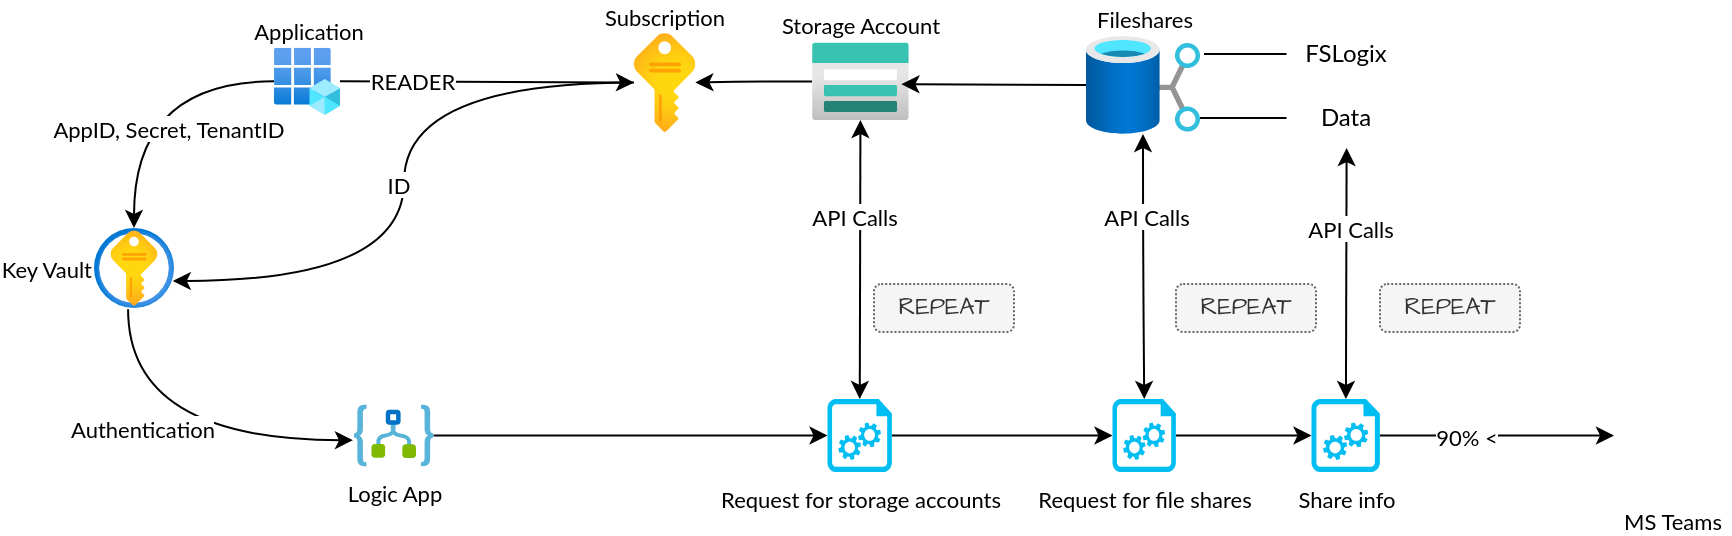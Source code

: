 <mxfile version="16.4.0" type="github">
  <diagram id="nXnR8lUNj0mGzX4g0C_C" name="Page-1">
    <mxGraphModel dx="2902" dy="849" grid="1" gridSize="10" guides="1" tooltips="1" connect="1" arrows="1" fold="1" page="1" pageScale="1" pageWidth="827" pageHeight="1169" math="0" shadow="0">
      <root>
        <mxCell id="0" />
        <mxCell id="1" parent="0" />
        <mxCell id="4Y34ImJFYAZYyXCG5VLT-4" style="edgeStyle=orthogonalEdgeStyle;orthogonalLoop=1;jettySize=auto;html=1;fontFamily=Lato;fontSource=https%3A%2F%2Ffonts.googleapis.com%2Fcss%3Ffamily%3DLato;curved=1;" edge="1" parent="1" source="4Y34ImJFYAZYyXCG5VLT-1" target="4Y34ImJFYAZYyXCG5VLT-3">
          <mxGeometry relative="1" as="geometry" />
        </mxCell>
        <mxCell id="4Y34ImJFYAZYyXCG5VLT-6" value="READER" style="edgeLabel;html=1;align=center;verticalAlign=bottom;resizable=0;points=[];fontFamily=Lato;labelPosition=center;verticalLabelPosition=top;" vertex="1" connectable="0" parent="4Y34ImJFYAZYyXCG5VLT-4">
          <mxGeometry x="-0.516" y="-8" relative="1" as="geometry">
            <mxPoint as="offset" />
          </mxGeometry>
        </mxCell>
        <mxCell id="4Y34ImJFYAZYyXCG5VLT-23" style="edgeStyle=orthogonalEdgeStyle;curved=1;orthogonalLoop=1;jettySize=auto;html=1;fontFamily=Lato;fontSource=https%3A%2F%2Ffonts.googleapis.com%2Fcss%3Ffamily%3DLato;" edge="1" parent="1" source="4Y34ImJFYAZYyXCG5VLT-1" target="4Y34ImJFYAZYyXCG5VLT-22">
          <mxGeometry relative="1" as="geometry" />
        </mxCell>
        <mxCell id="4Y34ImJFYAZYyXCG5VLT-24" value="AppID, Secret, TenantID" style="edgeLabel;html=1;align=center;verticalAlign=middle;resizable=0;points=[];fontFamily=Lato;" vertex="1" connectable="0" parent="4Y34ImJFYAZYyXCG5VLT-23">
          <mxGeometry x="0.295" y="17" relative="1" as="geometry">
            <mxPoint as="offset" />
          </mxGeometry>
        </mxCell>
        <mxCell id="4Y34ImJFYAZYyXCG5VLT-1" value="Application" style="aspect=fixed;html=1;points=[];align=center;image;fontSize=11;image=img/lib/azure2/identity/App_Registrations.svg;labelPosition=center;verticalLabelPosition=top;verticalAlign=bottom;fontFamily=Lato;fontSource=https%3A%2F%2Ffonts.googleapis.com%2Fcss%3Ffamily%3DLato;" vertex="1" parent="1">
          <mxGeometry x="80" y="239.86" width="33" height="33.52" as="geometry" />
        </mxCell>
        <mxCell id="4Y34ImJFYAZYyXCG5VLT-25" style="edgeStyle=orthogonalEdgeStyle;curved=1;orthogonalLoop=1;jettySize=auto;html=1;entryX=0.985;entryY=0.662;entryDx=0;entryDy=0;entryPerimeter=0;fontFamily=Lato;fontSource=https%3A%2F%2Ffonts.googleapis.com%2Fcss%3Ffamily%3DLato;" edge="1" parent="1" source="4Y34ImJFYAZYyXCG5VLT-3" target="4Y34ImJFYAZYyXCG5VLT-22">
          <mxGeometry relative="1" as="geometry" />
        </mxCell>
        <mxCell id="4Y34ImJFYAZYyXCG5VLT-26" value="ID" style="edgeLabel;html=1;align=center;verticalAlign=middle;resizable=0;points=[];fontFamily=Lato;" vertex="1" connectable="0" parent="4Y34ImJFYAZYyXCG5VLT-25">
          <mxGeometry x="0.005" y="-3" relative="1" as="geometry">
            <mxPoint as="offset" />
          </mxGeometry>
        </mxCell>
        <mxCell id="4Y34ImJFYAZYyXCG5VLT-3" value="Subscription" style="aspect=fixed;html=1;points=[];align=center;image;fontSize=11;image=img/lib/azure2/general/Subscriptions.svg;fontFamily=Lato;fontSource=https%3A%2F%2Ffonts.googleapis.com%2Fcss%3Ffamily%3DLato;labelPosition=center;verticalLabelPosition=top;verticalAlign=bottom;" vertex="1" parent="1">
          <mxGeometry x="260" y="232.5" width="30.68" height="49.5" as="geometry" />
        </mxCell>
        <mxCell id="4Y34ImJFYAZYyXCG5VLT-9" style="edgeStyle=orthogonalEdgeStyle;curved=1;orthogonalLoop=1;jettySize=auto;html=1;fontFamily=Lato;fontSource=https%3A%2F%2Ffonts.googleapis.com%2Fcss%3Ffamily%3DLato;" edge="1" parent="1" source="4Y34ImJFYAZYyXCG5VLT-7" target="4Y34ImJFYAZYyXCG5VLT-3">
          <mxGeometry relative="1" as="geometry" />
        </mxCell>
        <mxCell id="4Y34ImJFYAZYyXCG5VLT-31" style="edgeStyle=orthogonalEdgeStyle;curved=1;orthogonalLoop=1;jettySize=auto;html=1;entryX=0.5;entryY=0;entryDx=0;entryDy=0;entryPerimeter=0;fontFamily=Lato;fontSource=https%3A%2F%2Ffonts.googleapis.com%2Fcss%3Ffamily%3DLato;startArrow=classic;startFill=1;" edge="1" parent="1" source="4Y34ImJFYAZYyXCG5VLT-7" target="4Y34ImJFYAZYyXCG5VLT-21">
          <mxGeometry relative="1" as="geometry" />
        </mxCell>
        <mxCell id="4Y34ImJFYAZYyXCG5VLT-52" value="API Calls" style="edgeLabel;html=1;align=center;verticalAlign=middle;resizable=0;points=[];fontSize=11;fontFamily=Lato;" vertex="1" connectable="0" parent="4Y34ImJFYAZYyXCG5VLT-31">
          <mxGeometry x="-0.313" y="-3" relative="1" as="geometry">
            <mxPoint as="offset" />
          </mxGeometry>
        </mxCell>
        <mxCell id="4Y34ImJFYAZYyXCG5VLT-7" value="Storage Account" style="aspect=fixed;html=1;points=[];align=center;image;fontSize=11;image=img/lib/azure2/storage/Storage_Accounts.svg;fontFamily=Lato;fontSource=https%3A%2F%2Ffonts.googleapis.com%2Fcss%3Ffamily%3DLato;labelPosition=center;verticalLabelPosition=top;verticalAlign=bottom;" vertex="1" parent="1">
          <mxGeometry x="349" y="237.25" width="48.44" height="38.75" as="geometry" />
        </mxCell>
        <mxCell id="4Y34ImJFYAZYyXCG5VLT-18" style="edgeStyle=orthogonalEdgeStyle;curved=1;orthogonalLoop=1;jettySize=auto;html=1;entryX=0.923;entryY=0.538;entryDx=0;entryDy=0;entryPerimeter=0;fontFamily=Lato;fontSource=https%3A%2F%2Ffonts.googleapis.com%2Fcss%3Ffamily%3DLato;" edge="1" parent="1" source="4Y34ImJFYAZYyXCG5VLT-8" target="4Y34ImJFYAZYyXCG5VLT-7">
          <mxGeometry relative="1" as="geometry" />
        </mxCell>
        <mxCell id="4Y34ImJFYAZYyXCG5VLT-30" style="edgeStyle=orthogonalEdgeStyle;curved=1;orthogonalLoop=1;jettySize=auto;html=1;entryX=0;entryY=0.5;entryDx=0;entryDy=0;entryPerimeter=0;fontFamily=Lato;fontSource=https%3A%2F%2Ffonts.googleapis.com%2Fcss%3Ffamily%3DLato;" edge="1" parent="1" source="4Y34ImJFYAZYyXCG5VLT-20" target="4Y34ImJFYAZYyXCG5VLT-21">
          <mxGeometry relative="1" as="geometry" />
        </mxCell>
        <mxCell id="4Y34ImJFYAZYyXCG5VLT-20" value="Logic App" style="sketch=0;aspect=fixed;html=1;points=[];align=center;image;fontSize=11;image=img/lib/mscae/Logic_Apps.svg;fontFamily=Lato;fontSource=https%3A%2F%2Ffonts.googleapis.com%2Fcss%3Ffamily%3DLato;" vertex="1" parent="1">
          <mxGeometry x="120" y="418.25" width="39.74" height="31" as="geometry" />
        </mxCell>
        <mxCell id="4Y34ImJFYAZYyXCG5VLT-33" value="" style="edgeStyle=orthogonalEdgeStyle;curved=1;orthogonalLoop=1;jettySize=auto;html=1;fontFamily=Lato;fontSource=https%3A%2F%2Ffonts.googleapis.com%2Fcss%3Ffamily%3DLato;" edge="1" parent="1" source="4Y34ImJFYAZYyXCG5VLT-21" target="4Y34ImJFYAZYyXCG5VLT-32">
          <mxGeometry relative="1" as="geometry" />
        </mxCell>
        <mxCell id="4Y34ImJFYAZYyXCG5VLT-21" value="Request for storage accounts" style="verticalLabelPosition=bottom;html=1;verticalAlign=top;align=center;strokeColor=none;fillColor=#00BEF2;shape=mxgraph.azure.startup_task;pointerEvents=1;fontFamily=Lato;fontSource=https%3A%2F%2Ffonts.googleapis.com%2Fcss%3Ffamily%3DLato;fontSize=11;" vertex="1" parent="1">
          <mxGeometry x="356.75" y="415.5" width="32.25" height="36.5" as="geometry" />
        </mxCell>
        <mxCell id="4Y34ImJFYAZYyXCG5VLT-28" style="edgeStyle=orthogonalEdgeStyle;curved=1;orthogonalLoop=1;jettySize=auto;html=1;entryX=-0.013;entryY=0.576;entryDx=0;entryDy=0;entryPerimeter=0;fontFamily=Lato;fontSource=https%3A%2F%2Ffonts.googleapis.com%2Fcss%3Ffamily%3DLato;exitX=0.426;exitY=1.015;exitDx=0;exitDy=0;exitPerimeter=0;" edge="1" parent="1" source="4Y34ImJFYAZYyXCG5VLT-22" target="4Y34ImJFYAZYyXCG5VLT-20">
          <mxGeometry relative="1" as="geometry" />
        </mxCell>
        <mxCell id="4Y34ImJFYAZYyXCG5VLT-29" value="Authentication" style="edgeLabel;html=1;align=center;verticalAlign=middle;resizable=0;points=[];fontFamily=Lato;" vertex="1" connectable="0" parent="4Y34ImJFYAZYyXCG5VLT-28">
          <mxGeometry x="-0.335" y="7" relative="1" as="geometry">
            <mxPoint as="offset" />
          </mxGeometry>
        </mxCell>
        <mxCell id="4Y34ImJFYAZYyXCG5VLT-22" value="Key Vault" style="aspect=fixed;html=1;points=[];align=right;image;fontSize=11;image=img/lib/azure2/security/Key_Vaults.svg;fontFamily=Lato;fontSource=https%3A%2F%2Ffonts.googleapis.com%2Fcss%3Ffamily%3DLato;labelPosition=left;verticalLabelPosition=middle;verticalAlign=middle;" vertex="1" parent="1">
          <mxGeometry x="-10" y="330" width="40" height="40" as="geometry" />
        </mxCell>
        <mxCell id="4Y34ImJFYAZYyXCG5VLT-36" value="" style="edgeStyle=orthogonalEdgeStyle;curved=1;orthogonalLoop=1;jettySize=auto;html=1;fontFamily=Lato;fontSource=https%3A%2F%2Ffonts.googleapis.com%2Fcss%3Ffamily%3DLato;startArrow=none;startFill=0;" edge="1" parent="1" source="4Y34ImJFYAZYyXCG5VLT-32" target="4Y34ImJFYAZYyXCG5VLT-35">
          <mxGeometry relative="1" as="geometry" />
        </mxCell>
        <mxCell id="4Y34ImJFYAZYyXCG5VLT-32" value="Request for file shares" style="verticalLabelPosition=bottom;html=1;verticalAlign=top;align=center;strokeColor=none;fillColor=#00BEF2;shape=mxgraph.azure.startup_task;pointerEvents=1;fontFamily=Lato;fontSource=https%3A%2F%2Ffonts.googleapis.com%2Fcss%3Ffamily%3DLato;fontSize=11;" vertex="1" parent="1">
          <mxGeometry x="499.25" y="415.5" width="31.75" height="36.5" as="geometry" />
        </mxCell>
        <mxCell id="4Y34ImJFYAZYyXCG5VLT-34" style="edgeStyle=orthogonalEdgeStyle;curved=1;orthogonalLoop=1;jettySize=auto;html=1;entryX=0.5;entryY=0;entryDx=0;entryDy=0;entryPerimeter=0;fontFamily=Lato;fontSource=https%3A%2F%2Ffonts.googleapis.com%2Fcss%3Ffamily%3DLato;startArrow=classic;startFill=1;" edge="1" parent="1" source="4Y34ImJFYAZYyXCG5VLT-8" target="4Y34ImJFYAZYyXCG5VLT-32">
          <mxGeometry relative="1" as="geometry" />
        </mxCell>
        <mxCell id="4Y34ImJFYAZYyXCG5VLT-53" value="API Calls" style="edgeLabel;html=1;align=center;verticalAlign=middle;resizable=0;points=[];fontSize=11;fontFamily=Lato;" vertex="1" connectable="0" parent="4Y34ImJFYAZYyXCG5VLT-34">
          <mxGeometry x="-0.384" y="1" relative="1" as="geometry">
            <mxPoint as="offset" />
          </mxGeometry>
        </mxCell>
        <mxCell id="4Y34ImJFYAZYyXCG5VLT-8" value="Fileshares" style="aspect=fixed;html=1;points=[];align=center;image;fontSize=11;image=img/lib/azure2/storage/Data_Shares.svg;fontFamily=Lato;fontSource=https%3A%2F%2Ffonts.googleapis.com%2Fcss%3Ffamily%3DLato;labelPosition=center;verticalLabelPosition=top;verticalAlign=bottom;" vertex="1" parent="1">
          <mxGeometry x="486" y="234" width="57.02" height="49" as="geometry" />
        </mxCell>
        <mxCell id="4Y34ImJFYAZYyXCG5VLT-50" style="edgeStyle=orthogonalEdgeStyle;curved=1;orthogonalLoop=1;jettySize=auto;html=1;entryX=1.035;entryY=0.184;entryDx=0;entryDy=0;entryPerimeter=0;fontFamily=Lato;fontSource=https%3A%2F%2Ffonts.googleapis.com%2Fcss%3Ffamily%3DLato;startArrow=none;startFill=0;endArrow=none;endFill=0;" edge="1" parent="1" source="4Y34ImJFYAZYyXCG5VLT-11" target="4Y34ImJFYAZYyXCG5VLT-8">
          <mxGeometry relative="1" as="geometry" />
        </mxCell>
        <mxCell id="4Y34ImJFYAZYyXCG5VLT-11" value="FSLogix" style="text;html=1;strokeColor=none;fillColor=none;align=center;verticalAlign=middle;whiteSpace=wrap;rounded=0;fontFamily=Lato;fontSource=https%3A%2F%2Ffonts.googleapis.com%2Fcss%3Ffamily%3DLato;" vertex="1" parent="1">
          <mxGeometry x="586.25" y="228" width="60" height="30" as="geometry" />
        </mxCell>
        <mxCell id="4Y34ImJFYAZYyXCG5VLT-37" style="edgeStyle=orthogonalEdgeStyle;curved=1;orthogonalLoop=1;jettySize=auto;html=1;fontFamily=Lato;fontSource=https%3A%2F%2Ffonts.googleapis.com%2Fcss%3Ffamily%3DLato;startArrow=classic;startFill=1;" edge="1" parent="1" source="4Y34ImJFYAZYyXCG5VLT-15" target="4Y34ImJFYAZYyXCG5VLT-35">
          <mxGeometry relative="1" as="geometry" />
        </mxCell>
        <mxCell id="4Y34ImJFYAZYyXCG5VLT-54" value="API Calls" style="edgeLabel;html=1;align=center;verticalAlign=middle;resizable=0;points=[];fontSize=11;fontFamily=Lato;" vertex="1" connectable="0" parent="4Y34ImJFYAZYyXCG5VLT-37">
          <mxGeometry x="-0.364" y="1" relative="1" as="geometry">
            <mxPoint as="offset" />
          </mxGeometry>
        </mxCell>
        <mxCell id="4Y34ImJFYAZYyXCG5VLT-51" style="edgeStyle=orthogonalEdgeStyle;curved=1;orthogonalLoop=1;jettySize=auto;html=1;fontFamily=Lato;fontSource=https%3A%2F%2Ffonts.googleapis.com%2Fcss%3Ffamily%3DLato;startArrow=none;startFill=0;endArrow=none;endFill=0;entryX=1;entryY=0.837;entryDx=0;entryDy=0;entryPerimeter=0;" edge="1" parent="1" source="4Y34ImJFYAZYyXCG5VLT-15" target="4Y34ImJFYAZYyXCG5VLT-8">
          <mxGeometry relative="1" as="geometry">
            <mxPoint x="550" y="280" as="targetPoint" />
          </mxGeometry>
        </mxCell>
        <mxCell id="4Y34ImJFYAZYyXCG5VLT-15" value="Data" style="text;html=1;strokeColor=none;fillColor=none;align=center;verticalAlign=middle;whiteSpace=wrap;rounded=0;fontFamily=Lato;fontSource=https%3A%2F%2Ffonts.googleapis.com%2Fcss%3Ffamily%3DLato;" vertex="1" parent="1">
          <mxGeometry x="586.25" y="260" width="60" height="30" as="geometry" />
        </mxCell>
        <mxCell id="4Y34ImJFYAZYyXCG5VLT-35" value="Share info" style="verticalLabelPosition=bottom;html=1;verticalAlign=top;align=center;strokeColor=none;fillColor=#00BEF2;shape=mxgraph.azure.startup_task;pointerEvents=1;fontFamily=Lato;fontSource=https%3A%2F%2Ffonts.googleapis.com%2Fcss%3Ffamily%3DLato;fontSize=11;" vertex="1" parent="1">
          <mxGeometry x="598.75" y="415.5" width="34.25" height="36.5" as="geometry" />
        </mxCell>
        <mxCell id="4Y34ImJFYAZYyXCG5VLT-40" value="" style="shape=image;html=1;verticalAlign=top;verticalLabelPosition=bottom;labelBackgroundColor=#ffffff;imageAspect=0;aspect=fixed;image=https://cdn4.iconfinder.com/data/icons/evil-icons-user-interface/64/download-128.png;fontFamily=Lato;fontSource=https%3A%2F%2Ffonts.googleapis.com%2Fcss%3Ffamily%3DLato;" vertex="1" parent="1">
          <mxGeometry x="620" y="380" width="48" height="48" as="geometry" />
        </mxCell>
        <mxCell id="4Y34ImJFYAZYyXCG5VLT-41" value="" style="shape=image;html=1;verticalAlign=top;verticalLabelPosition=bottom;labelBackgroundColor=#ffffff;imageAspect=0;aspect=fixed;image=https://cdn4.iconfinder.com/data/icons/evil-icons-user-interface/64/download-128.png;fontFamily=Lato;fontSource=https%3A%2F%2Ffonts.googleapis.com%2Fcss%3Ffamily%3DLato;" vertex="1" parent="1">
          <mxGeometry x="520" y="380" width="48" height="48" as="geometry" />
        </mxCell>
        <mxCell id="4Y34ImJFYAZYyXCG5VLT-47" value="REPEAT" style="rounded=1;whiteSpace=wrap;html=1;fontFamily=Architects Daughter;fontSource=https%3A%2F%2Ffonts.googleapis.com%2Fcss%3Ffamily%3DArchitects%2BDaughter;fillColor=#f5f5f5;strokeColor=#666666;dashed=1;dashPattern=1 1;fontColor=#333333;" vertex="1" parent="1">
          <mxGeometry x="380" y="358" width="70" height="24" as="geometry" />
        </mxCell>
        <mxCell id="4Y34ImJFYAZYyXCG5VLT-42" value="" style="shape=image;html=1;verticalAlign=top;verticalLabelPosition=bottom;labelBackgroundColor=#ffffff;imageAspect=0;aspect=fixed;image=https://cdn4.iconfinder.com/data/icons/evil-icons-user-interface/64/download-128.png;fontFamily=Lato;fontSource=https%3A%2F%2Ffonts.googleapis.com%2Fcss%3Ffamily%3DLato;" vertex="1" parent="1">
          <mxGeometry x="380" y="380" width="48" height="48" as="geometry" />
        </mxCell>
        <mxCell id="4Y34ImJFYAZYyXCG5VLT-45" style="edgeStyle=orthogonalEdgeStyle;curved=1;orthogonalLoop=1;jettySize=auto;html=1;entryX=1;entryY=0.5;entryDx=0;entryDy=0;entryPerimeter=0;fontFamily=Lato;fontSource=https%3A%2F%2Ffonts.googleapis.com%2Fcss%3Ffamily%3DLato;startArrow=classic;startFill=1;endArrow=none;endFill=0;" edge="1" parent="1" source="4Y34ImJFYAZYyXCG5VLT-43" target="4Y34ImJFYAZYyXCG5VLT-35">
          <mxGeometry relative="1" as="geometry" />
        </mxCell>
        <mxCell id="4Y34ImJFYAZYyXCG5VLT-46" value="90% &amp;lt;" style="edgeLabel;html=1;align=center;verticalAlign=middle;resizable=0;points=[];fontFamily=Lato;" vertex="1" connectable="0" parent="4Y34ImJFYAZYyXCG5VLT-45">
          <mxGeometry x="0.264" relative="1" as="geometry">
            <mxPoint as="offset" />
          </mxGeometry>
        </mxCell>
        <mxCell id="4Y34ImJFYAZYyXCG5VLT-43" value="MS Teams" style="shape=image;html=1;verticalAlign=top;verticalLabelPosition=bottom;labelBackgroundColor=#ffffff;imageAspect=0;aspect=fixed;image=https://cdn0.iconfinder.com/data/icons/logos-microsoft-office-365/128/Microsoft_Office-10-128.png;fontFamily=Lato;fontSource=https%3A%2F%2Ffonts.googleapis.com%2Fcss%3Ffamily%3DLato;fontSize=11;" vertex="1" parent="1">
          <mxGeometry x="750" y="404.75" width="58" height="58" as="geometry" />
        </mxCell>
        <mxCell id="4Y34ImJFYAZYyXCG5VLT-48" value="REPEAT" style="rounded=1;whiteSpace=wrap;html=1;fontFamily=Architects Daughter;fontSource=https%3A%2F%2Ffonts.googleapis.com%2Fcss%3Ffamily%3DArchitects%2BDaughter;fillColor=#f5f5f5;strokeColor=#666666;dashed=1;dashPattern=1 1;fontColor=#333333;" vertex="1" parent="1">
          <mxGeometry x="531" y="358" width="70" height="24" as="geometry" />
        </mxCell>
        <mxCell id="4Y34ImJFYAZYyXCG5VLT-49" value="REPEAT" style="rounded=1;whiteSpace=wrap;html=1;fontFamily=Architects Daughter;fontSource=https%3A%2F%2Ffonts.googleapis.com%2Fcss%3Ffamily%3DArchitects%2BDaughter;fillColor=#f5f5f5;strokeColor=#666666;dashed=1;dashPattern=1 1;fontColor=#333333;" vertex="1" parent="1">
          <mxGeometry x="633" y="358" width="70" height="24" as="geometry" />
        </mxCell>
      </root>
    </mxGraphModel>
  </diagram>
</mxfile>
